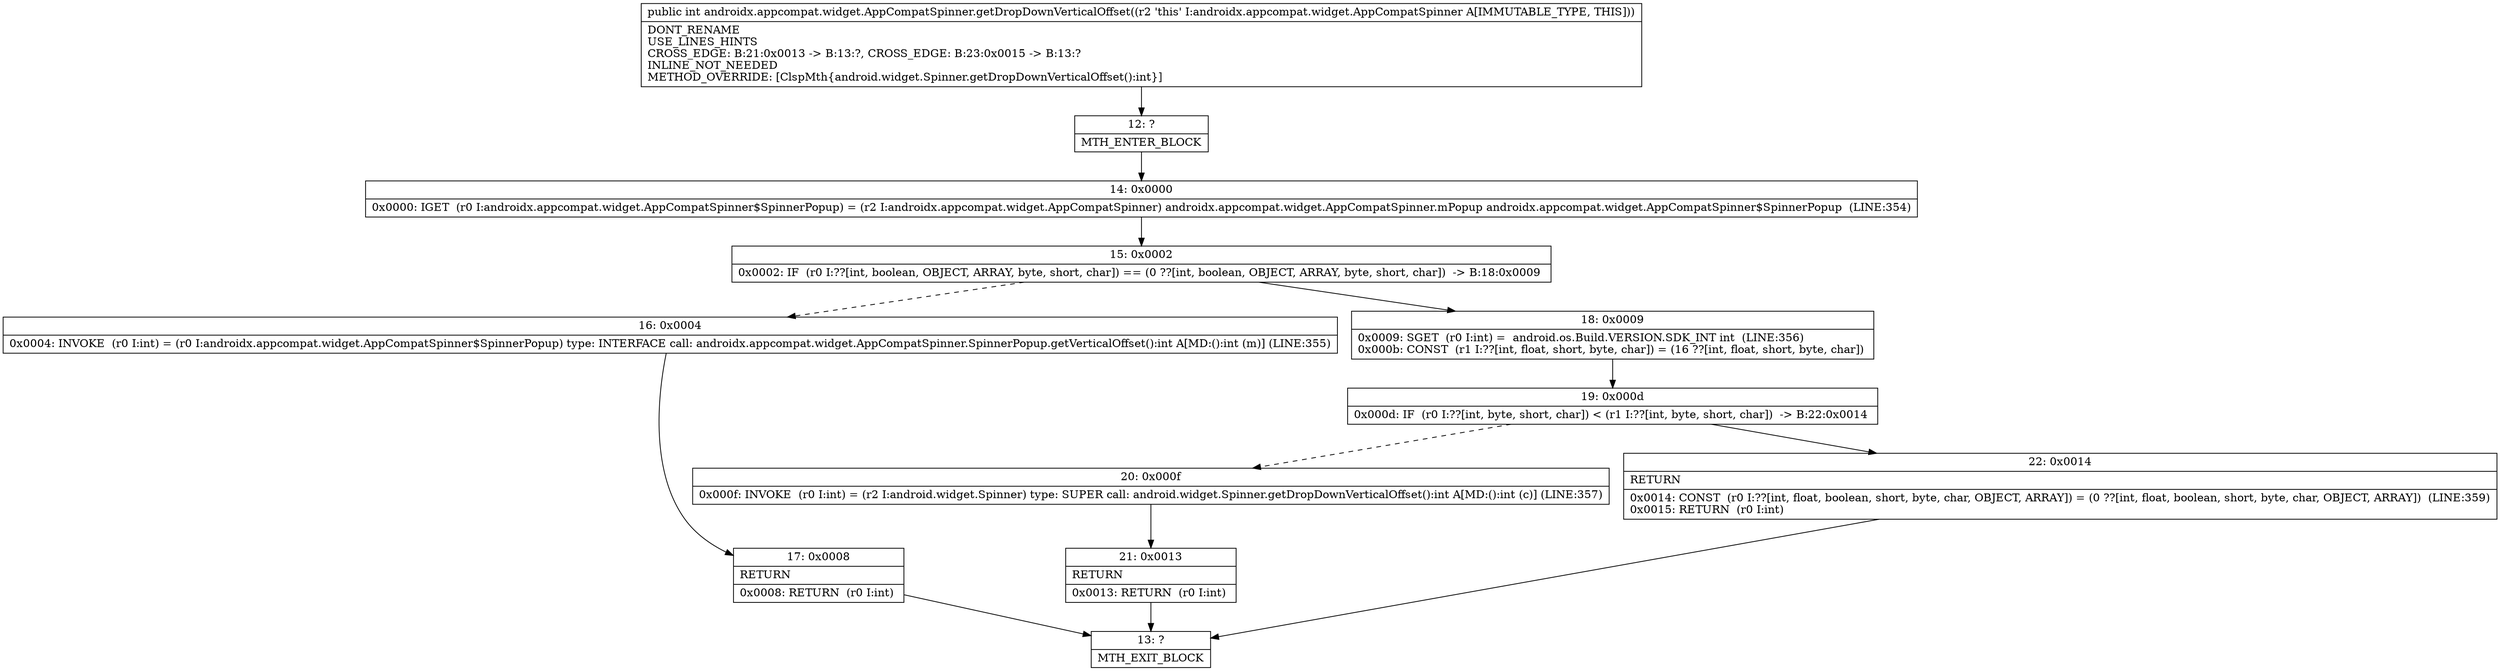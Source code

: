 digraph "CFG forandroidx.appcompat.widget.AppCompatSpinner.getDropDownVerticalOffset()I" {
Node_12 [shape=record,label="{12\:\ ?|MTH_ENTER_BLOCK\l}"];
Node_14 [shape=record,label="{14\:\ 0x0000|0x0000: IGET  (r0 I:androidx.appcompat.widget.AppCompatSpinner$SpinnerPopup) = (r2 I:androidx.appcompat.widget.AppCompatSpinner) androidx.appcompat.widget.AppCompatSpinner.mPopup androidx.appcompat.widget.AppCompatSpinner$SpinnerPopup  (LINE:354)\l}"];
Node_15 [shape=record,label="{15\:\ 0x0002|0x0002: IF  (r0 I:??[int, boolean, OBJECT, ARRAY, byte, short, char]) == (0 ??[int, boolean, OBJECT, ARRAY, byte, short, char])  \-\> B:18:0x0009 \l}"];
Node_16 [shape=record,label="{16\:\ 0x0004|0x0004: INVOKE  (r0 I:int) = (r0 I:androidx.appcompat.widget.AppCompatSpinner$SpinnerPopup) type: INTERFACE call: androidx.appcompat.widget.AppCompatSpinner.SpinnerPopup.getVerticalOffset():int A[MD:():int (m)] (LINE:355)\l}"];
Node_17 [shape=record,label="{17\:\ 0x0008|RETURN\l|0x0008: RETURN  (r0 I:int) \l}"];
Node_13 [shape=record,label="{13\:\ ?|MTH_EXIT_BLOCK\l}"];
Node_18 [shape=record,label="{18\:\ 0x0009|0x0009: SGET  (r0 I:int) =  android.os.Build.VERSION.SDK_INT int  (LINE:356)\l0x000b: CONST  (r1 I:??[int, float, short, byte, char]) = (16 ??[int, float, short, byte, char]) \l}"];
Node_19 [shape=record,label="{19\:\ 0x000d|0x000d: IF  (r0 I:??[int, byte, short, char]) \< (r1 I:??[int, byte, short, char])  \-\> B:22:0x0014 \l}"];
Node_20 [shape=record,label="{20\:\ 0x000f|0x000f: INVOKE  (r0 I:int) = (r2 I:android.widget.Spinner) type: SUPER call: android.widget.Spinner.getDropDownVerticalOffset():int A[MD:():int (c)] (LINE:357)\l}"];
Node_21 [shape=record,label="{21\:\ 0x0013|RETURN\l|0x0013: RETURN  (r0 I:int) \l}"];
Node_22 [shape=record,label="{22\:\ 0x0014|RETURN\l|0x0014: CONST  (r0 I:??[int, float, boolean, short, byte, char, OBJECT, ARRAY]) = (0 ??[int, float, boolean, short, byte, char, OBJECT, ARRAY])  (LINE:359)\l0x0015: RETURN  (r0 I:int) \l}"];
MethodNode[shape=record,label="{public int androidx.appcompat.widget.AppCompatSpinner.getDropDownVerticalOffset((r2 'this' I:androidx.appcompat.widget.AppCompatSpinner A[IMMUTABLE_TYPE, THIS]))  | DONT_RENAME\lUSE_LINES_HINTS\lCROSS_EDGE: B:21:0x0013 \-\> B:13:?, CROSS_EDGE: B:23:0x0015 \-\> B:13:?\lINLINE_NOT_NEEDED\lMETHOD_OVERRIDE: [ClspMth\{android.widget.Spinner.getDropDownVerticalOffset():int\}]\l}"];
MethodNode -> Node_12;Node_12 -> Node_14;
Node_14 -> Node_15;
Node_15 -> Node_16[style=dashed];
Node_15 -> Node_18;
Node_16 -> Node_17;
Node_17 -> Node_13;
Node_18 -> Node_19;
Node_19 -> Node_20[style=dashed];
Node_19 -> Node_22;
Node_20 -> Node_21;
Node_21 -> Node_13;
Node_22 -> Node_13;
}

